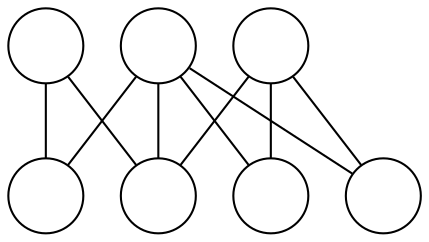 graph g{
    node[shape=circle, label="", width=0.5]

    x1 [pos="-2,2!"]
    x2 [pos="-2,0!"]
    x3 [pos="-2,-2!"]

    y1 [pos="2,3!"]
    y2 [pos="2,1!"]
    y3 [pos="2,-1!"]
    y4 [pos="2,-3!"]

    x1 -- {y1,y2,y4}
    x2 -- {y1,y3}
    x3 -- {y1,y2,y3,y4}
}